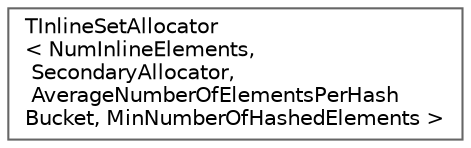 digraph "Graphical Class Hierarchy"
{
 // INTERACTIVE_SVG=YES
 // LATEX_PDF_SIZE
  bgcolor="transparent";
  edge [fontname=Helvetica,fontsize=10,labelfontname=Helvetica,labelfontsize=10];
  node [fontname=Helvetica,fontsize=10,shape=box,height=0.2,width=0.4];
  rankdir="LR";
  Node0 [id="Node000000",label="TInlineSetAllocator\l\< NumInlineElements,\l SecondaryAllocator,\l AverageNumberOfElementsPerHash\lBucket, MinNumberOfHashedElements \>",height=0.2,width=0.4,color="grey40", fillcolor="white", style="filled",URL="$d3/d12/classTInlineSetAllocator.html",tooltip="An inline set allocator that allows sizing of the inline allocations for a set number of elements."];
}
